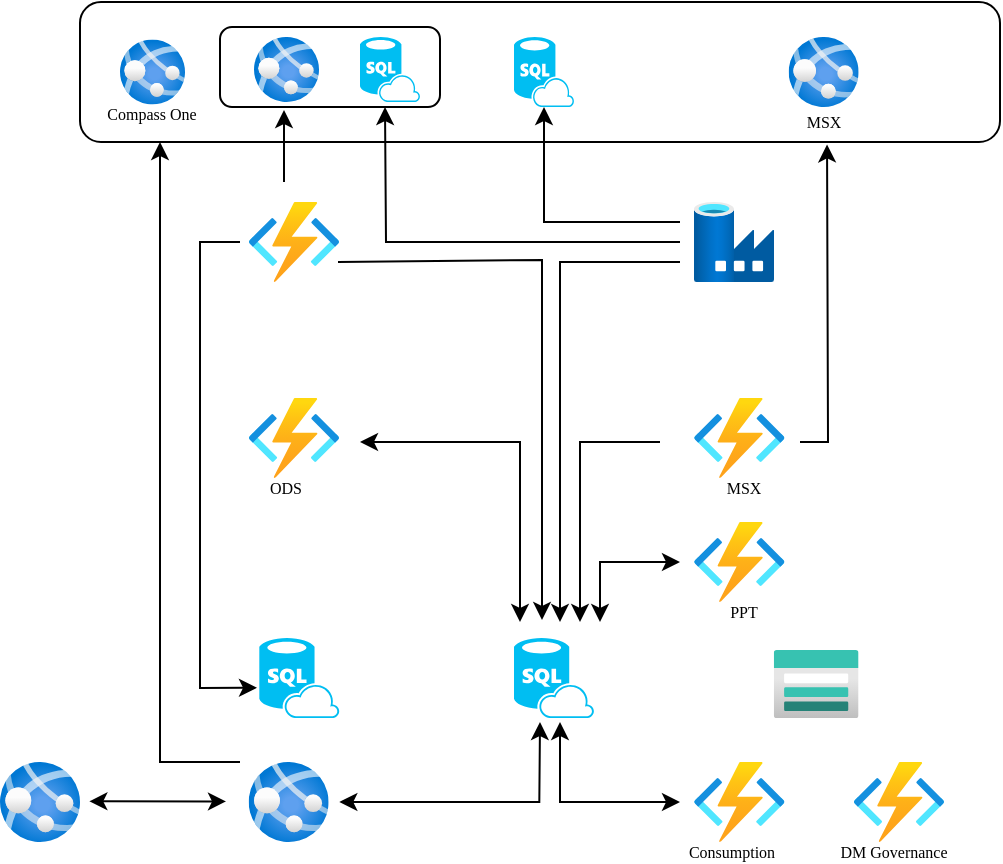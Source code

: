 <mxfile version="21.0.8" type="github"><diagram name="Page-1" id="EIpNZb06NnsxoWK2Ty6h"><mxGraphModel dx="989" dy="604" grid="1" gridSize="10" guides="1" tooltips="1" connect="1" arrows="1" fold="1" page="1" pageScale="1" pageWidth="850" pageHeight="1100" math="0" shadow="0"><root><mxCell id="0"/><mxCell id="1" parent="0"/><mxCell id="MVYSI-D0M_Wu3hgY52xM-1" value="" style="image;aspect=fixed;html=1;points=[];align=center;fontSize=12;image=img/lib/azure2/app_services/App_Services.svg;" vertex="1" parent="1"><mxGeometry x="314.33" y="400" width="40" height="40" as="geometry"/></mxCell><mxCell id="MVYSI-D0M_Wu3hgY52xM-2" value="" style="verticalLabelPosition=bottom;html=1;verticalAlign=top;align=center;strokeColor=none;fillColor=#00BEF2;shape=mxgraph.azure.sql_database_sql_azure;" vertex="1" parent="1"><mxGeometry x="447" y="338" width="40" height="40" as="geometry"/></mxCell><mxCell id="MVYSI-D0M_Wu3hgY52xM-3" value="" style="endArrow=classic;startArrow=classic;html=1;rounded=0;" edge="1" parent="1"><mxGeometry width="50" height="50" relative="1" as="geometry"><mxPoint x="359.66" y="420" as="sourcePoint"/><mxPoint x="460" y="380" as="targetPoint"/><Array as="points"><mxPoint x="459.66" y="420"/></Array></mxGeometry></mxCell><mxCell id="MVYSI-D0M_Wu3hgY52xM-5" value="" style="verticalLabelPosition=bottom;html=1;verticalAlign=top;align=center;strokeColor=none;fillColor=#00BEF2;shape=mxgraph.azure.sql_database_sql_azure;" vertex="1" parent="1"><mxGeometry x="319.66" y="338" width="40" height="40" as="geometry"/></mxCell><mxCell id="MVYSI-D0M_Wu3hgY52xM-7" value="" style="image;aspect=fixed;html=1;points=[];align=center;fontSize=12;image=img/lib/azure2/iot/Function_Apps.svg;" vertex="1" parent="1"><mxGeometry x="314.33" y="218" width="45.33" height="40" as="geometry"/></mxCell><mxCell id="MVYSI-D0M_Wu3hgY52xM-16" value="" style="rounded=1;whiteSpace=wrap;html=1;" vertex="1" parent="1"><mxGeometry x="230" y="20" width="460" height="70" as="geometry"/></mxCell><mxCell id="MVYSI-D0M_Wu3hgY52xM-17" value="" style="image;aspect=fixed;html=1;points=[];align=center;fontSize=12;image=img/lib/azure2/iot/Function_Apps.svg;" vertex="1" parent="1"><mxGeometry x="314.33" y="120" width="45.33" height="40" as="geometry"/></mxCell><mxCell id="MVYSI-D0M_Wu3hgY52xM-18" value="" style="verticalLabelPosition=bottom;html=1;verticalAlign=top;align=center;strokeColor=none;fillColor=#00BEF2;shape=mxgraph.azure.sql_database_sql_azure;" vertex="1" parent="1"><mxGeometry x="447" y="37.5" width="30" height="35" as="geometry"/></mxCell><mxCell id="MVYSI-D0M_Wu3hgY52xM-20" value="" style="image;aspect=fixed;html=1;points=[];align=center;fontSize=12;image=img/lib/azure2/app_services/App_Services.svg;" vertex="1" parent="1"><mxGeometry x="584.33" y="37.5" width="35" height="35" as="geometry"/></mxCell><mxCell id="MVYSI-D0M_Wu3hgY52xM-21" value="" style="image;aspect=fixed;html=1;points=[];align=center;fontSize=12;image=img/lib/azure2/databases/Data_Factory.svg;" vertex="1" parent="1"><mxGeometry x="537" y="120" width="40" height="40" as="geometry"/></mxCell><mxCell id="MVYSI-D0M_Wu3hgY52xM-22" value="" style="endArrow=classic;html=1;rounded=0;" edge="1" parent="1"><mxGeometry width="50" height="50" relative="1" as="geometry"><mxPoint x="332" y="110" as="sourcePoint"/><mxPoint x="332" y="74" as="targetPoint"/></mxGeometry></mxCell><mxCell id="MVYSI-D0M_Wu3hgY52xM-23" value="" style="endArrow=classic;html=1;rounded=0;jumpStyle=arc;jumpSize=8;" edge="1" parent="1"><mxGeometry width="50" height="50" relative="1" as="geometry"><mxPoint x="359" y="150" as="sourcePoint"/><mxPoint x="461" y="329" as="targetPoint"/><Array as="points"><mxPoint x="461" y="149"/></Array></mxGeometry></mxCell><mxCell id="MVYSI-D0M_Wu3hgY52xM-30" value="" style="image;aspect=fixed;html=1;points=[];align=center;fontSize=12;image=img/lib/azure2/iot/Function_Apps.svg;" vertex="1" parent="1"><mxGeometry x="537" y="218" width="45.33" height="40" as="geometry"/></mxCell><mxCell id="MVYSI-D0M_Wu3hgY52xM-31" value="" style="endArrow=classic;html=1;rounded=0;entryX=0.75;entryY=1;entryDx=0;entryDy=0;" edge="1" parent="1" target="MVYSI-D0M_Wu3hgY52xM-26"><mxGeometry width="50" height="50" relative="1" as="geometry"><mxPoint x="530" y="140" as="sourcePoint"/><mxPoint x="400" y="370" as="targetPoint"/><Array as="points"><mxPoint x="530" y="140"/><mxPoint x="490" y="140"/><mxPoint x="383" y="140"/></Array></mxGeometry></mxCell><mxCell id="MVYSI-D0M_Wu3hgY52xM-34" value="" style="endArrow=classic;html=1;rounded=0;" edge="1" parent="1"><mxGeometry width="50" height="50" relative="1" as="geometry"><mxPoint x="520" y="240" as="sourcePoint"/><mxPoint x="480" y="330" as="targetPoint"/><Array as="points"><mxPoint x="480" y="240"/></Array></mxGeometry></mxCell><mxCell id="MVYSI-D0M_Wu3hgY52xM-35" value="" style="image;aspect=fixed;html=1;points=[];align=center;fontSize=12;image=img/lib/azure2/app_services/App_Services.svg;" vertex="1" parent="1"><mxGeometry x="250" y="38.75" width="32.5" height="32.5" as="geometry"/></mxCell><mxCell id="MVYSI-D0M_Wu3hgY52xM-37" value="" style="endArrow=classic;html=1;rounded=0;" edge="1" parent="1"><mxGeometry width="50" height="50" relative="1" as="geometry"><mxPoint x="310" y="400" as="sourcePoint"/><mxPoint x="270" y="90" as="targetPoint"/><Array as="points"><mxPoint x="270" y="400"/></Array></mxGeometry></mxCell><mxCell id="MVYSI-D0M_Wu3hgY52xM-26" value="" style="rounded=1;whiteSpace=wrap;html=1;" vertex="1" parent="1"><mxGeometry x="300" y="32.5" width="110" height="40" as="geometry"/></mxCell><mxCell id="MVYSI-D0M_Wu3hgY52xM-25" value="" style="verticalLabelPosition=bottom;html=1;verticalAlign=top;align=center;strokeColor=none;fillColor=#00BEF2;shape=mxgraph.azure.sql_database_sql_azure;" vertex="1" parent="1"><mxGeometry x="370" y="37.5" width="30" height="32.5" as="geometry"/></mxCell><mxCell id="MVYSI-D0M_Wu3hgY52xM-19" value="" style="image;aspect=fixed;html=1;points=[];align=center;fontSize=12;image=img/lib/azure2/app_services/App_Services.svg;" vertex="1" parent="1"><mxGeometry x="317" y="37.5" width="32.5" height="32.5" as="geometry"/></mxCell><mxCell id="MVYSI-D0M_Wu3hgY52xM-39" value="" style="endArrow=classic;html=1;rounded=0;entryX=0.5;entryY=1;entryDx=0;entryDy=0;entryPerimeter=0;" edge="1" parent="1" target="MVYSI-D0M_Wu3hgY52xM-18"><mxGeometry width="50" height="50" relative="1" as="geometry"><mxPoint x="530" y="130" as="sourcePoint"/><mxPoint x="450" y="220" as="targetPoint"/><Array as="points"><mxPoint x="462" y="130"/></Array></mxGeometry></mxCell><mxCell id="MVYSI-D0M_Wu3hgY52xM-40" value="" style="endArrow=classic;html=1;rounded=0;entryX=-0.029;entryY=0.622;entryDx=0;entryDy=0;entryPerimeter=0;" edge="1" parent="1" target="MVYSI-D0M_Wu3hgY52xM-5"><mxGeometry width="50" height="50" relative="1" as="geometry"><mxPoint x="310" y="140" as="sourcePoint"/><mxPoint x="440" y="430" as="targetPoint"/><Array as="points"><mxPoint x="290" y="140"/><mxPoint x="290" y="280"/><mxPoint x="290" y="363"/></Array></mxGeometry></mxCell><mxCell id="MVYSI-D0M_Wu3hgY52xM-41" value="" style="endArrow=classic;html=1;rounded=0;" edge="1" parent="1"><mxGeometry width="50" height="50" relative="1" as="geometry"><mxPoint x="530" y="150" as="sourcePoint"/><mxPoint x="470" y="330" as="targetPoint"/><Array as="points"><mxPoint x="470" y="150"/></Array></mxGeometry></mxCell><mxCell id="MVYSI-D0M_Wu3hgY52xM-42" value="MSX" style="text;html=1;strokeColor=none;fillColor=none;align=center;verticalAlign=middle;whiteSpace=wrap;rounded=0;fontSize=8;fontFamily=Tahoma;" vertex="1" parent="1"><mxGeometry x="596.83" y="74.5" width="10" height="10" as="geometry"/></mxCell><mxCell id="MVYSI-D0M_Wu3hgY52xM-45" value="" style="endArrow=classic;html=1;rounded=0;entryX=0.812;entryY=1.017;entryDx=0;entryDy=0;entryPerimeter=0;" edge="1" parent="1" target="MVYSI-D0M_Wu3hgY52xM-16"><mxGeometry width="50" height="50" relative="1" as="geometry"><mxPoint x="590" y="240" as="sourcePoint"/><mxPoint x="590" y="240" as="targetPoint"/><Array as="points"><mxPoint x="604" y="240"/></Array></mxGeometry></mxCell><mxCell id="MVYSI-D0M_Wu3hgY52xM-46" value="Compass One" style="text;html=1;strokeColor=none;fillColor=none;align=center;verticalAlign=middle;whiteSpace=wrap;rounded=0;fontSize=8;fontFamily=Tahoma;" vertex="1" parent="1"><mxGeometry x="231.25" y="72.5" width="70" height="7.5" as="geometry"/></mxCell><mxCell id="MVYSI-D0M_Wu3hgY52xM-52" value="MSX" style="text;html=1;strokeColor=none;fillColor=none;align=center;verticalAlign=middle;whiteSpace=wrap;rounded=0;fontSize=8;fontFamily=Tahoma;" vertex="1" parent="1"><mxGeometry x="556.67" y="258" width="10" height="10" as="geometry"/></mxCell><mxCell id="MVYSI-D0M_Wu3hgY52xM-53" value="ODS" style="text;html=1;strokeColor=none;fillColor=none;align=center;verticalAlign=middle;whiteSpace=wrap;rounded=0;fontSize=8;fontFamily=Tahoma;" vertex="1" parent="1"><mxGeometry x="328.25" y="258" width="10" height="10" as="geometry"/></mxCell><mxCell id="MVYSI-D0M_Wu3hgY52xM-56" value="" style="endArrow=classic;startArrow=classic;html=1;rounded=0;" edge="1" parent="1"><mxGeometry width="50" height="50" relative="1" as="geometry"><mxPoint x="370" y="240" as="sourcePoint"/><mxPoint x="450" y="330" as="targetPoint"/><Array as="points"><mxPoint x="450" y="240"/></Array></mxGeometry></mxCell><mxCell id="MVYSI-D0M_Wu3hgY52xM-59" value="" style="image;aspect=fixed;html=1;points=[];align=center;fontSize=12;image=img/lib/azure2/app_services/App_Services.svg;" vertex="1" parent="1"><mxGeometry x="190" y="400" width="40" height="40" as="geometry"/></mxCell><mxCell id="MVYSI-D0M_Wu3hgY52xM-61" value="" style="endArrow=classic;startArrow=classic;html=1;rounded=0;exitX=1.042;exitY=0.598;exitDx=0;exitDy=0;exitPerimeter=0;" edge="1" parent="1"><mxGeometry width="50" height="50" relative="1" as="geometry"><mxPoint x="234.68" y="419.66" as="sourcePoint"/><mxPoint x="303" y="419.74" as="targetPoint"/></mxGeometry></mxCell><mxCell id="MVYSI-D0M_Wu3hgY52xM-66" value="" style="endArrow=classic;startArrow=classic;html=1;rounded=0;" edge="1" parent="1"><mxGeometry width="50" height="50" relative="1" as="geometry"><mxPoint x="490" y="330" as="sourcePoint"/><mxPoint x="530" y="300" as="targetPoint"/><Array as="points"><mxPoint x="490" y="300"/></Array></mxGeometry></mxCell><mxCell id="MVYSI-D0M_Wu3hgY52xM-69" value="" style="endArrow=classic;startArrow=classic;html=1;rounded=0;" edge="1" parent="1"><mxGeometry width="50" height="50" relative="1" as="geometry"><mxPoint x="530" y="420" as="sourcePoint"/><mxPoint x="470" y="380" as="targetPoint"/><Array as="points"><mxPoint x="470" y="420"/></Array></mxGeometry></mxCell><mxCell id="MVYSI-D0M_Wu3hgY52xM-71" value="" style="group" vertex="1" connectable="0" parent="1"><mxGeometry x="606.83" y="400" width="60" height="50" as="geometry"/></mxCell><mxCell id="MVYSI-D0M_Wu3hgY52xM-57" value="" style="image;aspect=fixed;html=1;points=[];align=center;fontSize=12;image=img/lib/azure2/iot/Function_Apps.svg;" vertex="1" parent="MVYSI-D0M_Wu3hgY52xM-71"><mxGeometry x="10" width="45.33" height="40" as="geometry"/></mxCell><mxCell id="MVYSI-D0M_Wu3hgY52xM-62" value="DM Governance" style="text;html=1;strokeColor=none;fillColor=none;align=center;verticalAlign=middle;whiteSpace=wrap;rounded=0;fontSize=8;fontFamily=Tahoma;" vertex="1" parent="MVYSI-D0M_Wu3hgY52xM-71"><mxGeometry y="40" width="60" height="10" as="geometry"/></mxCell><mxCell id="MVYSI-D0M_Wu3hgY52xM-72" value="" style="group" vertex="1" connectable="0" parent="1"><mxGeometry x="537" y="400" width="45.33" height="50" as="geometry"/></mxCell><mxCell id="MVYSI-D0M_Wu3hgY52xM-58" value="" style="image;aspect=fixed;html=1;points=[];align=center;fontSize=12;image=img/lib/azure2/iot/Function_Apps.svg;" vertex="1" parent="MVYSI-D0M_Wu3hgY52xM-72"><mxGeometry width="45.33" height="40" as="geometry"/></mxCell><mxCell id="MVYSI-D0M_Wu3hgY52xM-63" value="Consumption" style="text;html=1;strokeColor=none;fillColor=none;align=center;verticalAlign=middle;whiteSpace=wrap;rounded=0;fontSize=8;fontFamily=Tahoma;" vertex="1" parent="MVYSI-D0M_Wu3hgY52xM-72"><mxGeometry x="14.0" y="40" width="10" height="10" as="geometry"/></mxCell><mxCell id="MVYSI-D0M_Wu3hgY52xM-73" value="" style="image;aspect=fixed;html=1;points=[];align=center;fontSize=12;image=img/lib/azure2/storage/Storage_Accounts.svg;" vertex="1" parent="1"><mxGeometry x="576.83" y="344" width="42.5" height="34" as="geometry"/></mxCell><mxCell id="MVYSI-D0M_Wu3hgY52xM-74" value="" style="group" vertex="1" connectable="0" parent="1"><mxGeometry x="531.67" y="280" width="60" height="50" as="geometry"/></mxCell><mxCell id="MVYSI-D0M_Wu3hgY52xM-64" value="" style="image;aspect=fixed;html=1;points=[];align=center;fontSize=12;image=img/lib/azure2/iot/Function_Apps.svg;" vertex="1" parent="MVYSI-D0M_Wu3hgY52xM-74"><mxGeometry x="5.33" width="45.33" height="40" as="geometry"/></mxCell><mxCell id="MVYSI-D0M_Wu3hgY52xM-68" value="PPT" style="text;html=1;strokeColor=none;fillColor=none;align=center;verticalAlign=middle;whiteSpace=wrap;rounded=0;fontSize=8;fontFamily=Tahoma;" vertex="1" parent="MVYSI-D0M_Wu3hgY52xM-74"><mxGeometry y="40" width="60" height="10" as="geometry"/></mxCell></root></mxGraphModel></diagram></mxfile>